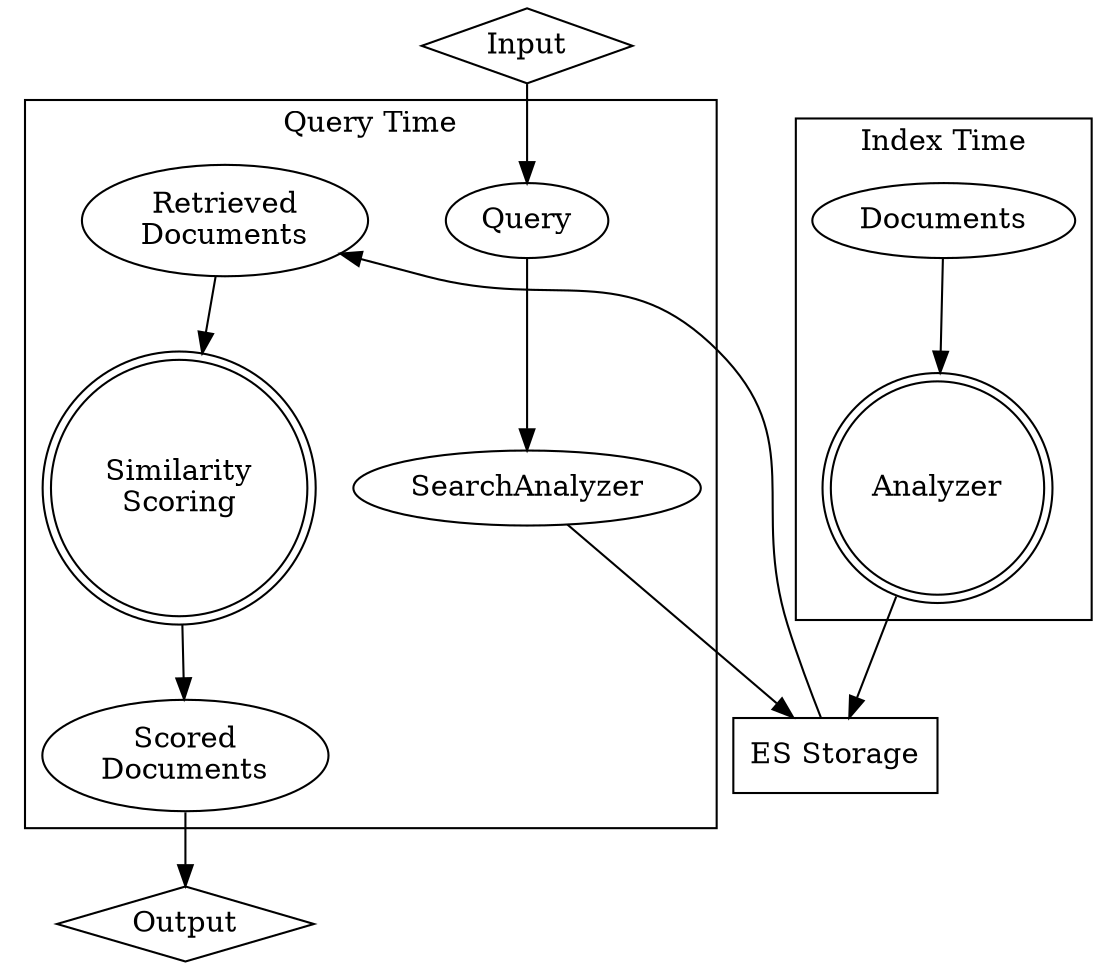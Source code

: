 //
// indexquery.dot
//
// Created on 08-07-2016 by lpag
//
digraph indexquery {
    Input [shape=diamond];
    Output [shape=diamond];
    Input -> Query;
    Scored -> Output;
    Storage[label="ES Storage", shape=box];
    subgraph clusterIndextime {
        label="Index Time";
        Analyzer [label="Analyzer", fillcolor=green,shape=doublecircle];
        Documents -> Analyzer;
    }
    Analyzer -> Storage;
    subgraph clusterQueryTime {
        Retrieved [label="Retrieved\nDocuments"];
        Scored [label="Scored\nDocuments"];
        Similarity [label="Similarity\nScoring", fillcolor=green, shape=doublecircle];
        label="Query Time";
        Query -> SearchAnalyzer;
        Retrieved -> Similarity -> Scored;
    }
    SearchAnalyzer -> Storage -> Retrieved;
}
